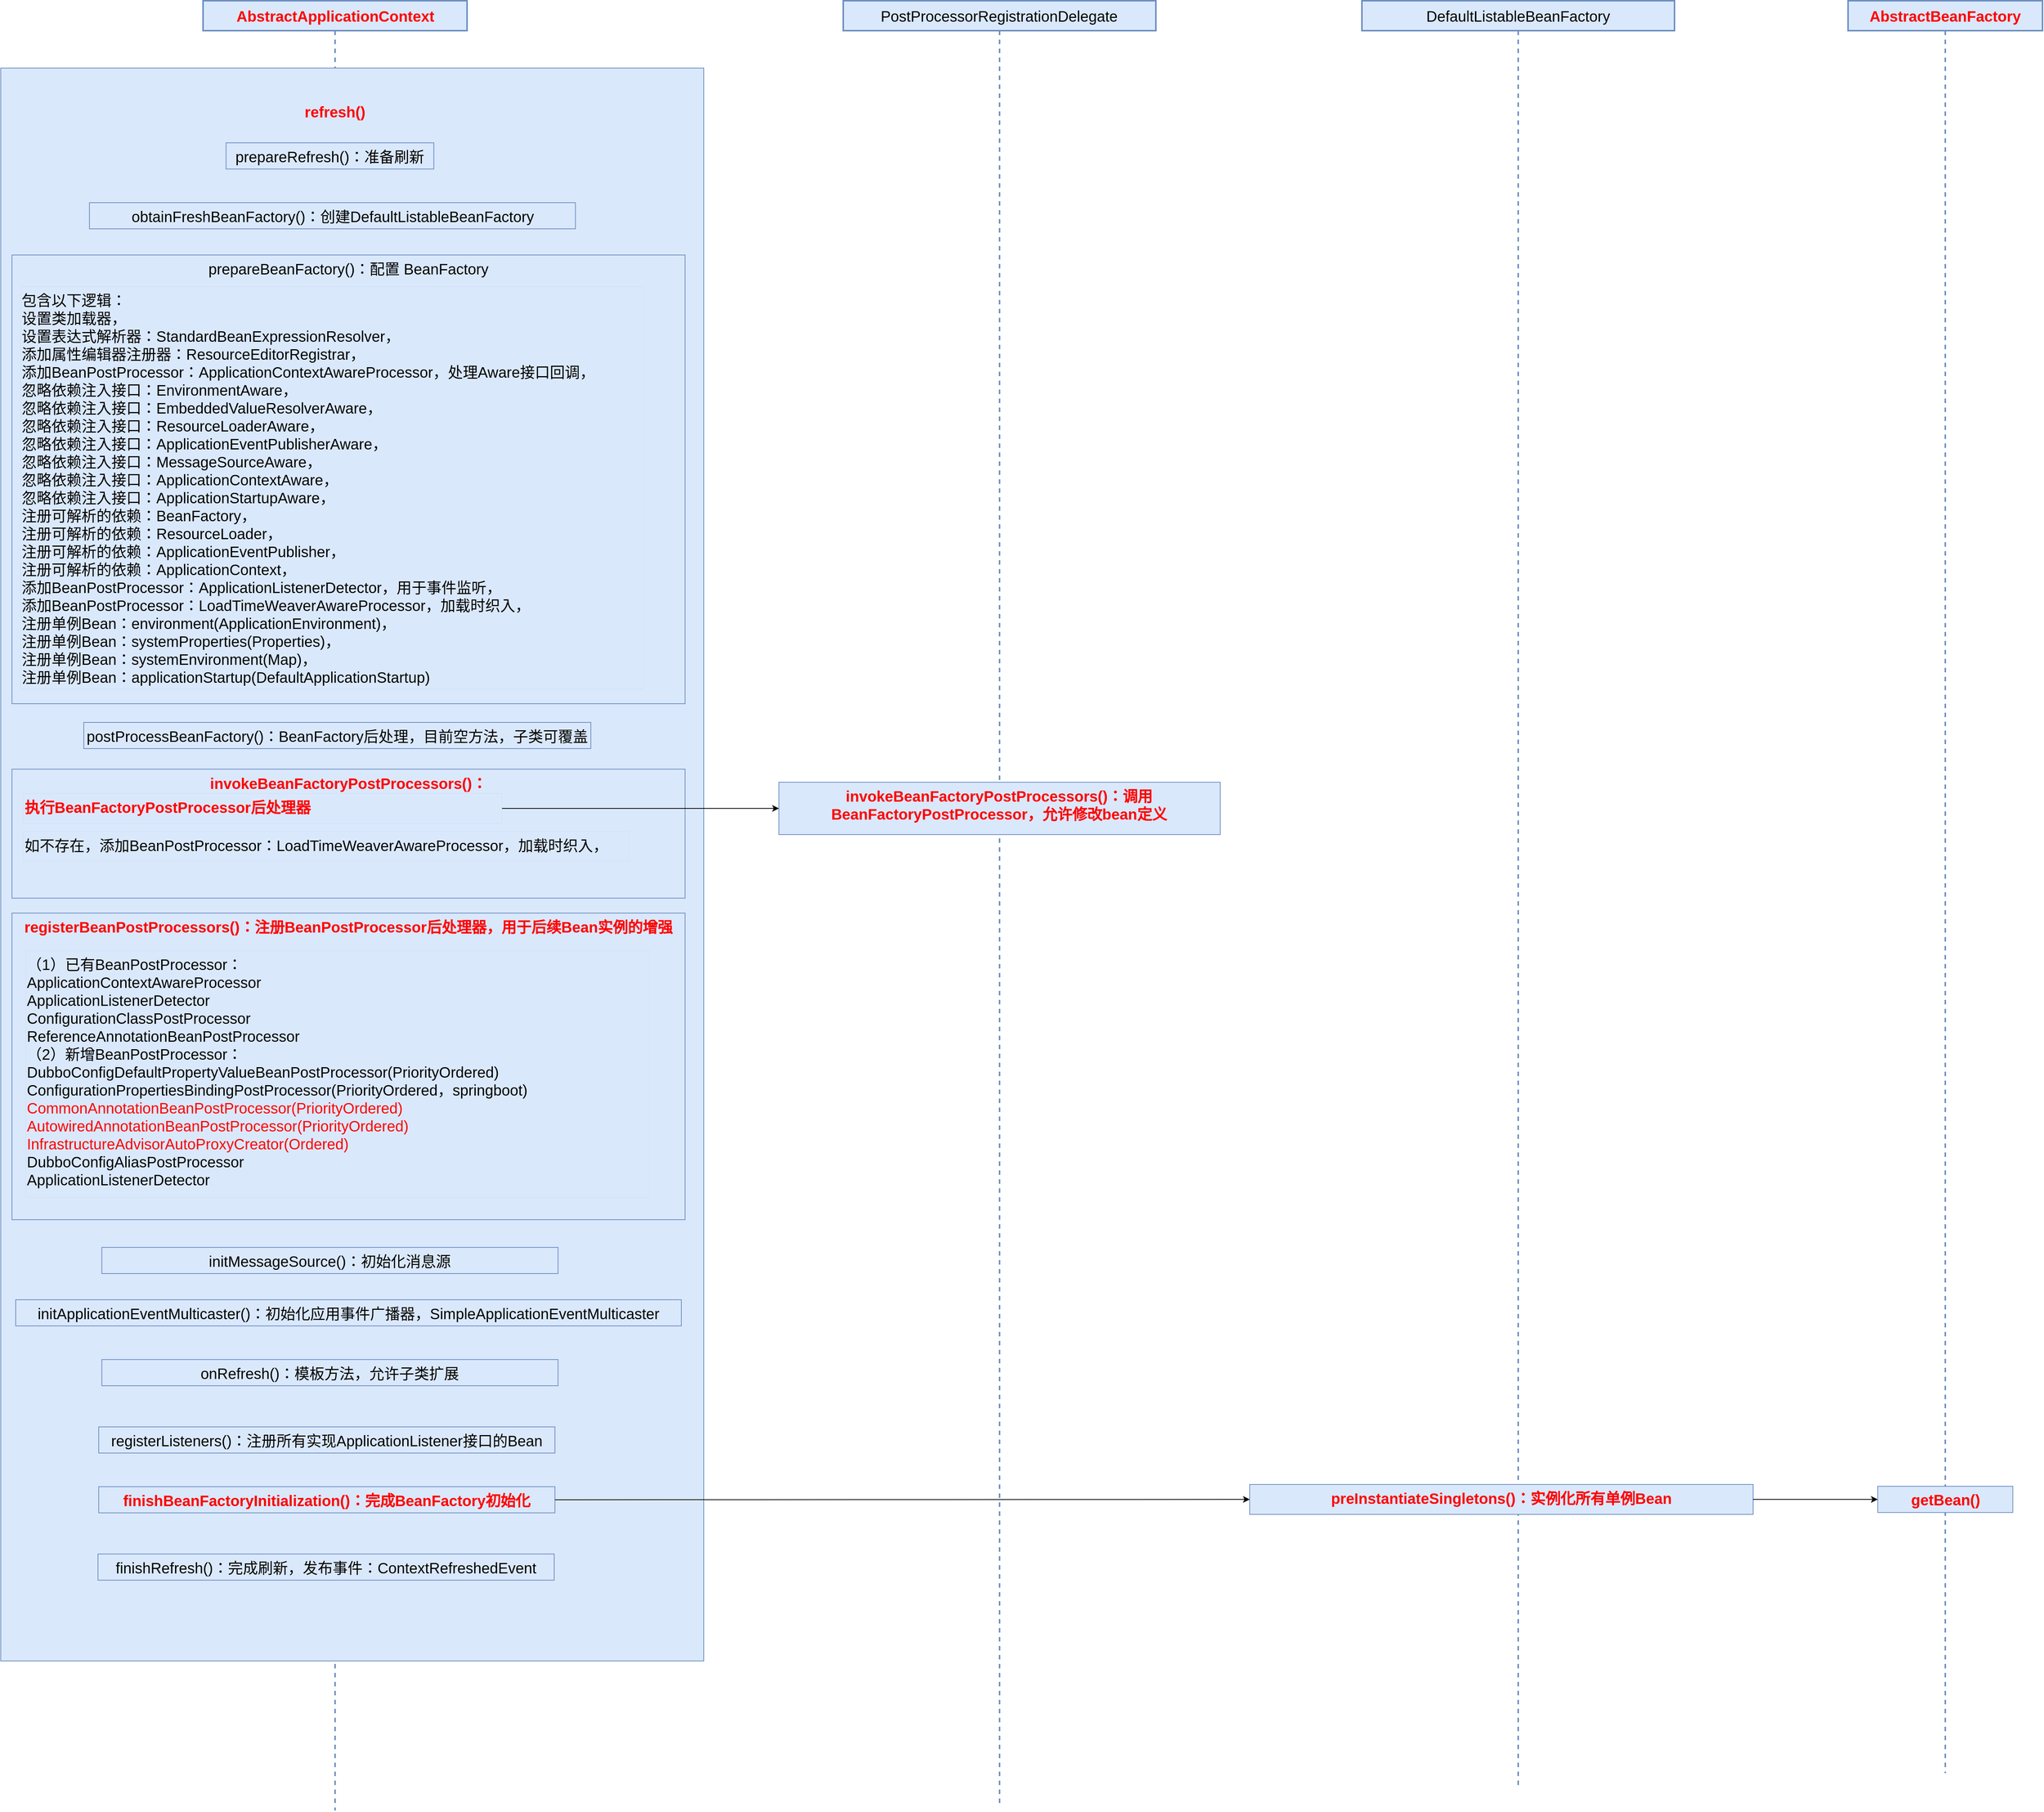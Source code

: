 <mxfile version="28.1.2">
  <diagram name="第 1 页" id="A2wYnKDMZFF023bxGnZ8">
    <mxGraphModel dx="2505" dy="967" grid="1" gridSize="10" guides="1" tooltips="1" connect="1" arrows="1" fold="1" page="1" pageScale="1" pageWidth="827" pageHeight="1169" math="0" shadow="0">
      <root>
        <mxCell id="0" />
        <mxCell id="1" parent="0" />
        <mxCell id="qlxX7Fygw9MmZmLqK2NQ-1" value="AbstractApplicationContext" style="shape=umlLifeline;perimeter=lifelinePerimeter;whiteSpace=wrap;html=1;container=1;dropTarget=0;collapsible=0;recursiveResize=0;outlineConnect=0;portConstraint=eastwest;newEdgeStyle={&quot;curved&quot;:0,&quot;rounded&quot;:0};fontSize=20;fillColor=#dae8fc;strokeColor=#6c8ebf;strokeWidth=2;fontStyle=1;fontColor=#FF0000;" parent="1" vertex="1">
          <mxGeometry x="170.51" y="160" width="353" height="2420" as="geometry" />
        </mxCell>
        <mxCell id="tHCy42ypWK_uThyhraDl-2" value="" style="html=1;whiteSpace=wrap;fontSize=20;fillColor=#dae8fc;strokeColor=#6c8ebf;" parent="1" vertex="1">
          <mxGeometry x="-100" y="250" width="940" height="2130" as="geometry" />
        </mxCell>
        <mxCell id="tHCy42ypWK_uThyhraDl-4" value="PostProcessorRegistrationDelegate" style="shape=umlLifeline;perimeter=lifelinePerimeter;whiteSpace=wrap;html=1;container=1;dropTarget=0;collapsible=0;recursiveResize=0;outlineConnect=0;portConstraint=eastwest;newEdgeStyle={&quot;curved&quot;:0,&quot;rounded&quot;:0};fontSize=20;fillColor=#dae8fc;strokeColor=#6c8ebf;strokeWidth=2;" parent="1" vertex="1">
          <mxGeometry x="1026.49" y="160" width="418" height="2410" as="geometry" />
        </mxCell>
        <mxCell id="tHCy42ypWK_uThyhraDl-10" value="&lt;div&gt;prepareBeanFactory()：配置 BeanFactory&lt;/div&gt;" style="html=1;whiteSpace=wrap;fontSize=20;fillColor=#dae8fc;strokeColor=#6c8ebf;verticalAlign=top;" parent="1" vertex="1">
          <mxGeometry x="-85" y="500" width="900" height="600" as="geometry" />
        </mxCell>
        <mxCell id="tHCy42ypWK_uThyhraDl-15" value="&lt;span style=&quot;font-size: 20px; background-color: transparent;&quot;&gt;&lt;font color=&quot;#ff0000&quot;&gt;&lt;b&gt;refresh()&lt;/b&gt;&lt;/font&gt;&lt;/span&gt;" style="text;html=1;align=center;verticalAlign=middle;whiteSpace=wrap;rounded=0;" parent="1" vertex="1">
          <mxGeometry x="287" y="283" width="120" height="50" as="geometry" />
        </mxCell>
        <mxCell id="tHCy42ypWK_uThyhraDl-27" value="prepareRefresh()：准备刷新" style="html=1;whiteSpace=wrap;fontSize=20;fillColor=#dae8fc;strokeColor=#6c8ebf;" parent="1" vertex="1">
          <mxGeometry x="201.26" y="350" width="277.79" height="35" as="geometry" />
        </mxCell>
        <mxCell id="tHCy42ypWK_uThyhraDl-28" value="&lt;div&gt;包含以下逻辑：&lt;/div&gt;&lt;div&gt;设置类加载器，&lt;/div&gt;&lt;div&gt;设置表达式解析器：StandardBeanExpressionResolver，&lt;/div&gt;&lt;div&gt;添加属性编辑器注册器：ResourceEditorRegistrar，&lt;/div&gt;&lt;div&gt;添加&lt;span style=&quot;background-color: transparent; color: light-dark(rgb(0, 0, 0), rgb(255, 255, 255));&quot;&gt;BeanPostProcessor：&lt;/span&gt;&lt;span style=&quot;background-color: transparent; color: light-dark(rgb(0, 0, 0), rgb(255, 255, 255));&quot;&gt;ApplicationContextAwareProcessor，处理Aware接口回调，&lt;/span&gt;&lt;/div&gt;&lt;div&gt;忽略依赖注入接口：EnvironmentAware，&lt;/div&gt;&lt;div&gt;忽略依赖注入接口：EmbeddedValueResolverAware，&lt;/div&gt;&lt;div&gt;忽略依赖注入接口：ResourceLoaderAware，&lt;/div&gt;&lt;div&gt;忽略依赖注入接口：ApplicationEventPublisherAware，&lt;/div&gt;&lt;div&gt;忽略依赖注入接口：MessageSourceAware，&lt;/div&gt;&lt;div&gt;忽略依赖注入接口：ApplicationContextAware，&lt;/div&gt;&lt;div&gt;忽略依赖注入接口：ApplicationStartupAware，&lt;/div&gt;&lt;div&gt;注册可解析的依赖：BeanFactory，&lt;/div&gt;&lt;div&gt;注册可解析的依赖：ResourceLoader，&lt;/div&gt;&lt;div&gt;注册可解析的依赖：ApplicationEventPublisher，&lt;/div&gt;&lt;div&gt;注册可解析的依赖：ApplicationContext，&lt;/div&gt;&lt;div&gt;添加&lt;span style=&quot;background-color: transparent; color: light-dark(rgb(0, 0, 0), rgb(255, 255, 255));&quot;&gt;BeanPostProcessor：&lt;/span&gt;&lt;span style=&quot;background-color: transparent; color: light-dark(rgb(0, 0, 0), rgb(255, 255, 255));&quot;&gt;ApplicationListenerDetector，用于事件监听，&lt;/span&gt;&lt;/div&gt;&lt;div&gt;添加&lt;span style=&quot;color: light-dark(rgb(0, 0, 0), rgb(255, 255, 255)); background-color: transparent;&quot;&gt;BeanPostProcessor：&lt;/span&gt;&lt;span style=&quot;background-color: transparent;&quot;&gt;LoadTimeWeaverAwareProcessor，加载时织入，&lt;/span&gt;&lt;span style=&quot;background-color: transparent; color: light-dark(rgb(0, 0, 0), rgb(255, 255, 255));&quot;&gt;&lt;/span&gt;&lt;/div&gt;&lt;div&gt;&lt;span style=&quot;background-color: transparent;&quot;&gt;注册单例Bean：&lt;/span&gt;&lt;span style=&quot;background-color: transparent;&quot;&gt;environment(&lt;/span&gt;&lt;span style=&quot;background-color: transparent;&quot;&gt;ApplicationEnvironment&lt;/span&gt;&lt;span style=&quot;background-color: transparent; color: light-dark(rgb(0, 0, 0), rgb(255, 255, 255));&quot;&gt;)，&lt;/span&gt;&lt;/div&gt;&lt;div&gt;&lt;span style=&quot;background-color: transparent;&quot;&gt;注册单例Bean：&lt;/span&gt;&lt;span style=&quot;background-color: transparent;&quot;&gt;systemProperties(&lt;/span&gt;&lt;span style=&quot;background-color: transparent;&quot;&gt;Properties&lt;/span&gt;&lt;span style=&quot;background-color: transparent; color: light-dark(rgb(0, 0, 0), rgb(255, 255, 255));&quot;&gt;)，&lt;/span&gt;&lt;/div&gt;&lt;div&gt;&lt;span style=&quot;background-color: transparent;&quot;&gt;注册单例Bean：&lt;/span&gt;&lt;span style=&quot;background-color: transparent;&quot;&gt;systemEnvironment(Map)，&lt;/span&gt;&lt;/div&gt;&lt;div&gt;&lt;span style=&quot;background-color: transparent;&quot;&gt;注册单例Bean：&lt;/span&gt;&lt;span style=&quot;background-color: transparent;&quot;&gt;applicationStartup(&lt;/span&gt;&lt;span style=&quot;background-color: transparent;&quot;&gt;DefaultApplicationStartup&lt;/span&gt;&lt;span style=&quot;background-color: transparent; color: light-dark(rgb(0, 0, 0), rgb(255, 255, 255));&quot;&gt;)&lt;/span&gt;&lt;/div&gt;" style="html=1;whiteSpace=wrap;fontSize=20;fillColor=#dae8fc;strokeColor=#6c8ebf;strokeWidth=0;align=left;verticalAlign=top;" parent="1" vertex="1">
          <mxGeometry x="-73.65" y="542" width="834.28" height="538" as="geometry" />
        </mxCell>
        <mxCell id="tHCy42ypWK_uThyhraDl-45" value="obtainFreshBeanFactory()：创建DefaultListableBeanFactory" style="html=1;whiteSpace=wrap;fontSize=20;fillColor=#dae8fc;strokeColor=#6c8ebf;" parent="1" vertex="1">
          <mxGeometry x="18.59" y="430" width="649.8" height="35" as="geometry" />
        </mxCell>
        <mxCell id="ymltCve2k1oxN2BTnrI2-26" value="&lt;div&gt;&lt;span style=&quot;background-color: transparent;&quot;&gt;&lt;font color=&quot;#ff0000&quot;&gt;&lt;b&gt;invokeBeanFactoryPostProcessors()：&lt;/b&gt;&lt;/font&gt;&lt;/span&gt;&lt;span style=&quot;background-color: transparent;&quot;&gt;&lt;font color=&quot;#ff0000&quot;&gt;&lt;b&gt;调用BeanFactoryPostProcessor，允许修改bean定义&lt;/b&gt;&lt;/font&gt;&lt;/span&gt;&lt;/div&gt;" style="html=1;whiteSpace=wrap;fontSize=20;fillColor=#dae8fc;strokeColor=#6c8ebf;verticalAlign=top;" parent="1" vertex="1">
          <mxGeometry x="940.49" y="1205" width="590" height="70" as="geometry" />
        </mxCell>
        <mxCell id="ymltCve2k1oxN2BTnrI2-30" value="postProcessBeanFactory()：BeanFactory后处理，目前空方法，子类可覆盖" style="html=1;whiteSpace=wrap;fontSize=20;fillColor=#dae8fc;strokeColor=#6c8ebf;" parent="1" vertex="1">
          <mxGeometry x="11" y="1125" width="677.99" height="35" as="geometry" />
        </mxCell>
        <mxCell id="ymltCve2k1oxN2BTnrI2-31" value="initMessageSource()：初始化消息源" style="html=1;whiteSpace=wrap;fontSize=20;fillColor=#dae8fc;strokeColor=#6c8ebf;" parent="1" vertex="1">
          <mxGeometry x="35.16" y="1827" width="610" height="35" as="geometry" />
        </mxCell>
        <mxCell id="ymltCve2k1oxN2BTnrI2-34" value="&lt;font style=&quot;color: rgb(255, 0, 0);&quot;&gt;&lt;font color=&quot;#ff0000&quot;&gt;&lt;b&gt;registerBeanPostProcessors()：注册BeanPostProcessor后处理器，&lt;/b&gt;&lt;/font&gt;&lt;/font&gt;&lt;font color=&quot;#ff0000&quot;&gt;&lt;b&gt;用于后续Bean实例的增强&lt;/b&gt;&lt;/font&gt;" style="html=1;whiteSpace=wrap;fontSize=20;fillColor=#dae8fc;strokeColor=#6c8ebf;verticalAlign=top;" parent="1" vertex="1">
          <mxGeometry x="-85" y="1380" width="900" height="410" as="geometry" />
        </mxCell>
        <mxCell id="ymltCve2k1oxN2BTnrI2-37" value="initApplicationEventMulticaster()：初始化应用事件广播器，SimpleApplicationEventMulticaster" style="html=1;whiteSpace=wrap;fontSize=20;fillColor=#dae8fc;strokeColor=#6c8ebf;" parent="1" vertex="1">
          <mxGeometry x="-80" y="1897" width="890" height="35" as="geometry" />
        </mxCell>
        <mxCell id="ymltCve2k1oxN2BTnrI2-40" value="onRefresh()：模板方法，允许子类扩展" style="html=1;whiteSpace=wrap;fontSize=20;fillColor=#dae8fc;strokeColor=#6c8ebf;" parent="1" vertex="1">
          <mxGeometry x="35.16" y="1977" width="610" height="35" as="geometry" />
        </mxCell>
        <mxCell id="dbyZfYUz2kLOAnTONdro-2" value="&lt;div&gt;&lt;b&gt;&lt;font style=&quot;color: rgb(255, 0, 0);&quot;&gt;invokeBeanFactoryPostProcessors()：&lt;/font&gt;&lt;/b&gt;&lt;/div&gt;" style="html=1;whiteSpace=wrap;fontSize=20;fillColor=#dae8fc;strokeColor=#6c8ebf;verticalAlign=top;" parent="1" vertex="1">
          <mxGeometry x="-85" y="1187.5" width="900" height="172.5" as="geometry" />
        </mxCell>
        <mxCell id="dbyZfYUz2kLOAnTONdro-4" value="" style="endArrow=classic;html=1;rounded=0;exitX=1;exitY=0.5;exitDx=0;exitDy=0;entryX=0;entryY=0.5;entryDx=0;entryDy=0;" parent="1" source="dbyZfYUz2kLOAnTONdro-6" target="ymltCve2k1oxN2BTnrI2-26" edge="1">
          <mxGeometry width="50" height="50" relative="1" as="geometry">
            <mxPoint x="940" y="1580" as="sourcePoint" />
            <mxPoint x="990" y="1530" as="targetPoint" />
          </mxGeometry>
        </mxCell>
        <mxCell id="dbyZfYUz2kLOAnTONdro-6" value="&lt;font style=&quot;color: rgb(255, 0, 0);&quot;&gt;&lt;span style=&quot;text-align: center;&quot;&gt;执行&lt;/span&gt;BeanFactoryPostProcessor&lt;span style=&quot;text-align: center;&quot;&gt;后处理器&lt;/span&gt;&lt;/font&gt;" style="html=1;whiteSpace=wrap;fontSize=20;fillColor=#dae8fc;strokeColor=#6c8ebf;strokeWidth=0;align=left;verticalAlign=top;fontStyle=1;fontColor=#FF0000;" parent="1" vertex="1">
          <mxGeometry x="-70" y="1220" width="640" height="40" as="geometry" />
        </mxCell>
        <mxCell id="dbyZfYUz2kLOAnTONdro-7" value="&lt;div&gt;如不存在，添加&lt;span style=&quot;color: light-dark(rgb(0, 0, 0), rgb(255, 255, 255)); background-color: transparent;&quot;&gt;BeanPostProcessor：&lt;/span&gt;&lt;span style=&quot;background-color: transparent;&quot;&gt;LoadTimeWeaverAwareProcessor，加载时织入，&lt;/span&gt;&lt;span style=&quot;background-color: transparent; color: light-dark(rgb(0, 0, 0), rgb(255, 255, 255));&quot;&gt;&lt;/span&gt;&lt;/div&gt;&lt;div&gt;&lt;span style=&quot;background-color: transparent;&quot;&gt;&lt;br&gt;&lt;/span&gt;&lt;/div&gt;" style="html=1;whiteSpace=wrap;fontSize=20;fillColor=#dae8fc;strokeColor=#6c8ebf;strokeWidth=0;align=left;verticalAlign=top;" parent="1" vertex="1">
          <mxGeometry x="-70" y="1270.5" width="810" height="40" as="geometry" />
        </mxCell>
        <mxCell id="dbyZfYUz2kLOAnTONdro-8" value="registerListeners()：注册所有实现ApplicationListener接口的Bean" style="html=1;whiteSpace=wrap;fontSize=20;fillColor=#dae8fc;strokeColor=#6c8ebf;" parent="1" vertex="1">
          <mxGeometry x="31" y="2067" width="610" height="35" as="geometry" />
        </mxCell>
        <mxCell id="dbyZfYUz2kLOAnTONdro-9" value="&lt;b&gt;&lt;font style=&quot;color: rgb(255, 0, 0);&quot;&gt;finishBeanFactoryInitialization()：完成BeanFactory初始化&lt;/font&gt;&lt;/b&gt;" style="html=1;whiteSpace=wrap;fontSize=20;fillColor=#dae8fc;strokeColor=#6c8ebf;" parent="1" vertex="1">
          <mxGeometry x="31" y="2147" width="610" height="35" as="geometry" />
        </mxCell>
        <mxCell id="dbyZfYUz2kLOAnTONdro-10" value="finishRefresh()：完成刷新，发布事件：ContextRefreshedEvent" style="html=1;whiteSpace=wrap;fontSize=20;fillColor=#dae8fc;strokeColor=#6c8ebf;" parent="1" vertex="1">
          <mxGeometry x="30" y="2237" width="610" height="35" as="geometry" />
        </mxCell>
        <mxCell id="xFdA69rrjuJf7-wz1iBH-1" value="DefaultListableBeanFactory" style="shape=umlLifeline;perimeter=lifelinePerimeter;whiteSpace=wrap;html=1;container=1;dropTarget=0;collapsible=0;recursiveResize=0;outlineConnect=0;portConstraint=eastwest;newEdgeStyle={&quot;curved&quot;:0,&quot;rounded&quot;:0};fontSize=20;fillColor=#dae8fc;strokeColor=#6c8ebf;strokeWidth=2;" parent="1" vertex="1">
          <mxGeometry x="1720" y="160" width="418" height="2390" as="geometry" />
        </mxCell>
        <mxCell id="xFdA69rrjuJf7-wz1iBH-2" value="&lt;div&gt;&lt;span style=&quot;background-color: transparent;&quot;&gt;&lt;font color=&quot;#ff0000&quot;&gt;&lt;b&gt;preInstantiateSingletons&lt;/b&gt;&lt;/font&gt;&lt;/span&gt;&lt;span style=&quot;background-color: transparent;&quot;&gt;&lt;font color=&quot;#ff0000&quot;&gt;&lt;b&gt;()：实例化所有单例Bean&lt;/b&gt;&lt;/font&gt;&lt;/span&gt;&lt;/div&gt;" style="html=1;whiteSpace=wrap;fontSize=20;fillColor=#dae8fc;strokeColor=#6c8ebf;verticalAlign=top;" parent="1" vertex="1">
          <mxGeometry x="1570" y="2144" width="673.01" height="40" as="geometry" />
        </mxCell>
        <mxCell id="xFdA69rrjuJf7-wz1iBH-3" value="" style="endArrow=classic;html=1;rounded=0;exitX=1;exitY=0.5;exitDx=0;exitDy=0;entryX=0;entryY=0.5;entryDx=0;entryDy=0;" parent="1" source="dbyZfYUz2kLOAnTONdro-9" target="xFdA69rrjuJf7-wz1iBH-2" edge="1">
          <mxGeometry width="50" height="50" relative="1" as="geometry">
            <mxPoint x="990" y="2137" as="sourcePoint" />
            <mxPoint x="1040" y="2087" as="targetPoint" />
          </mxGeometry>
        </mxCell>
        <mxCell id="K_VezLQahr5ftIT8S5_p-1" value="&lt;div&gt;（1）已有BeanPostProcessor：&lt;/div&gt;&lt;div&gt;ApplicationContextAwareProcessor&lt;/div&gt;&lt;div&gt;ApplicationListenerDetector&lt;/div&gt;&lt;div&gt;ConfigurationClassPostProcessor&lt;/div&gt;&lt;div&gt;ReferenceAnnotationBeanPostProcessor&lt;/div&gt;&lt;div&gt;（2）新增BeanPostProcessor：&lt;/div&gt;&lt;div&gt;&lt;div&gt;&lt;font style=&quot;color: rgb(0, 0, 0);&quot;&gt;DubboConfigDefaultPropertyValueBeanPostProcessor&lt;span style=&quot;background-color: transparent;&quot;&gt;(PriorityOrdered)&lt;/span&gt;&lt;/font&gt;&lt;/div&gt;&lt;/div&gt;&lt;div&gt;&lt;font style=&quot;color: rgb(0, 0, 0);&quot;&gt;ConfigurationPropertiesBindingPostProcessor&lt;/font&gt;&lt;span style=&quot;background-color: transparent; color: light-dark(rgb(0, 0, 0), rgb(255, 255, 255));&quot;&gt;(&lt;/span&gt;&lt;span style=&quot;background-color: transparent; color: light-dark(rgb(0, 0, 0), rgb(255, 255, 255));&quot;&gt;PriorityOrdered，&lt;/span&gt;&lt;span style=&quot;background-color: transparent; color: light-dark(rgb(0, 0, 0), rgb(255, 255, 255));&quot;&gt;springboot)&lt;/span&gt;&lt;/div&gt;&lt;div&gt;&lt;div&gt;&lt;font style=&quot;color: rgb(255, 0, 0);&quot;&gt;CommonAnnotationBeanPostProcessor(PriorityOrdered)&lt;/font&gt;&lt;/div&gt;&lt;/div&gt;&lt;div&gt;&lt;font style=&quot;color: rgb(255, 0, 0);&quot;&gt;AutowiredAnnotationBeanPostProcessor(PriorityOrdered)&lt;/font&gt;&lt;/div&gt;&lt;div&gt;&lt;font style=&quot;color: rgb(255, 0, 0);&quot;&gt;InfrastructureAdvisorAutoProxyCreator(Ordered)&lt;/font&gt;&lt;/div&gt;&lt;div&gt;&lt;span style=&quot;background-color: transparent; color: light-dark(rgb(0, 0, 0), rgb(255, 255, 255));&quot;&gt;DubboConfigAliasPostProcessor&lt;/span&gt;&lt;/div&gt;&lt;div&gt;&lt;span style=&quot;background-color: transparent;&quot;&gt;ApplicationListenerDetector&lt;/span&gt;&lt;/div&gt;&lt;div&gt;&lt;br&gt;&lt;/div&gt;" style="html=1;whiteSpace=wrap;fontSize=20;fillColor=#dae8fc;strokeColor=#6c8ebf;strokeWidth=0;align=left;verticalAlign=top;" parent="1" vertex="1">
          <mxGeometry x="-67.15" y="1430" width="834.28" height="330" as="geometry" />
        </mxCell>
        <mxCell id="lw6g54n697Em0xE6syUv-1" value="AbstractBeanFactory" style="shape=umlLifeline;perimeter=lifelinePerimeter;whiteSpace=wrap;html=1;container=1;dropTarget=0;collapsible=0;recursiveResize=0;outlineConnect=0;portConstraint=eastwest;newEdgeStyle={&quot;curved&quot;:0,&quot;rounded&quot;:0};fontSize=20;fillColor=#dae8fc;strokeColor=#6c8ebf;strokeWidth=2;fontStyle=1;fontColor=#FF0000;" parent="1" vertex="1">
          <mxGeometry x="2370" y="160" width="260" height="2370" as="geometry" />
        </mxCell>
        <mxCell id="lw6g54n697Em0xE6syUv-2" value="getBean()" style="html=1;whiteSpace=wrap;fontSize=20;fillColor=#dae8fc;strokeColor=#6c8ebf;fontStyle=1;fontColor=#FF0000;" parent="1" vertex="1">
          <mxGeometry x="2409.68" y="2146.5" width="180.63" height="35" as="geometry" />
        </mxCell>
        <mxCell id="lw6g54n697Em0xE6syUv-3" value="" style="endArrow=classic;html=1;rounded=0;exitX=1;exitY=0.5;exitDx=0;exitDy=0;entryX=0;entryY=0.5;entryDx=0;entryDy=0;" parent="1" source="xFdA69rrjuJf7-wz1iBH-2" target="lw6g54n697Em0xE6syUv-2" edge="1">
          <mxGeometry width="50" height="50" relative="1" as="geometry">
            <mxPoint x="2890" y="2270" as="sourcePoint" />
            <mxPoint x="2940" y="2220" as="targetPoint" />
          </mxGeometry>
        </mxCell>
      </root>
    </mxGraphModel>
  </diagram>
</mxfile>
